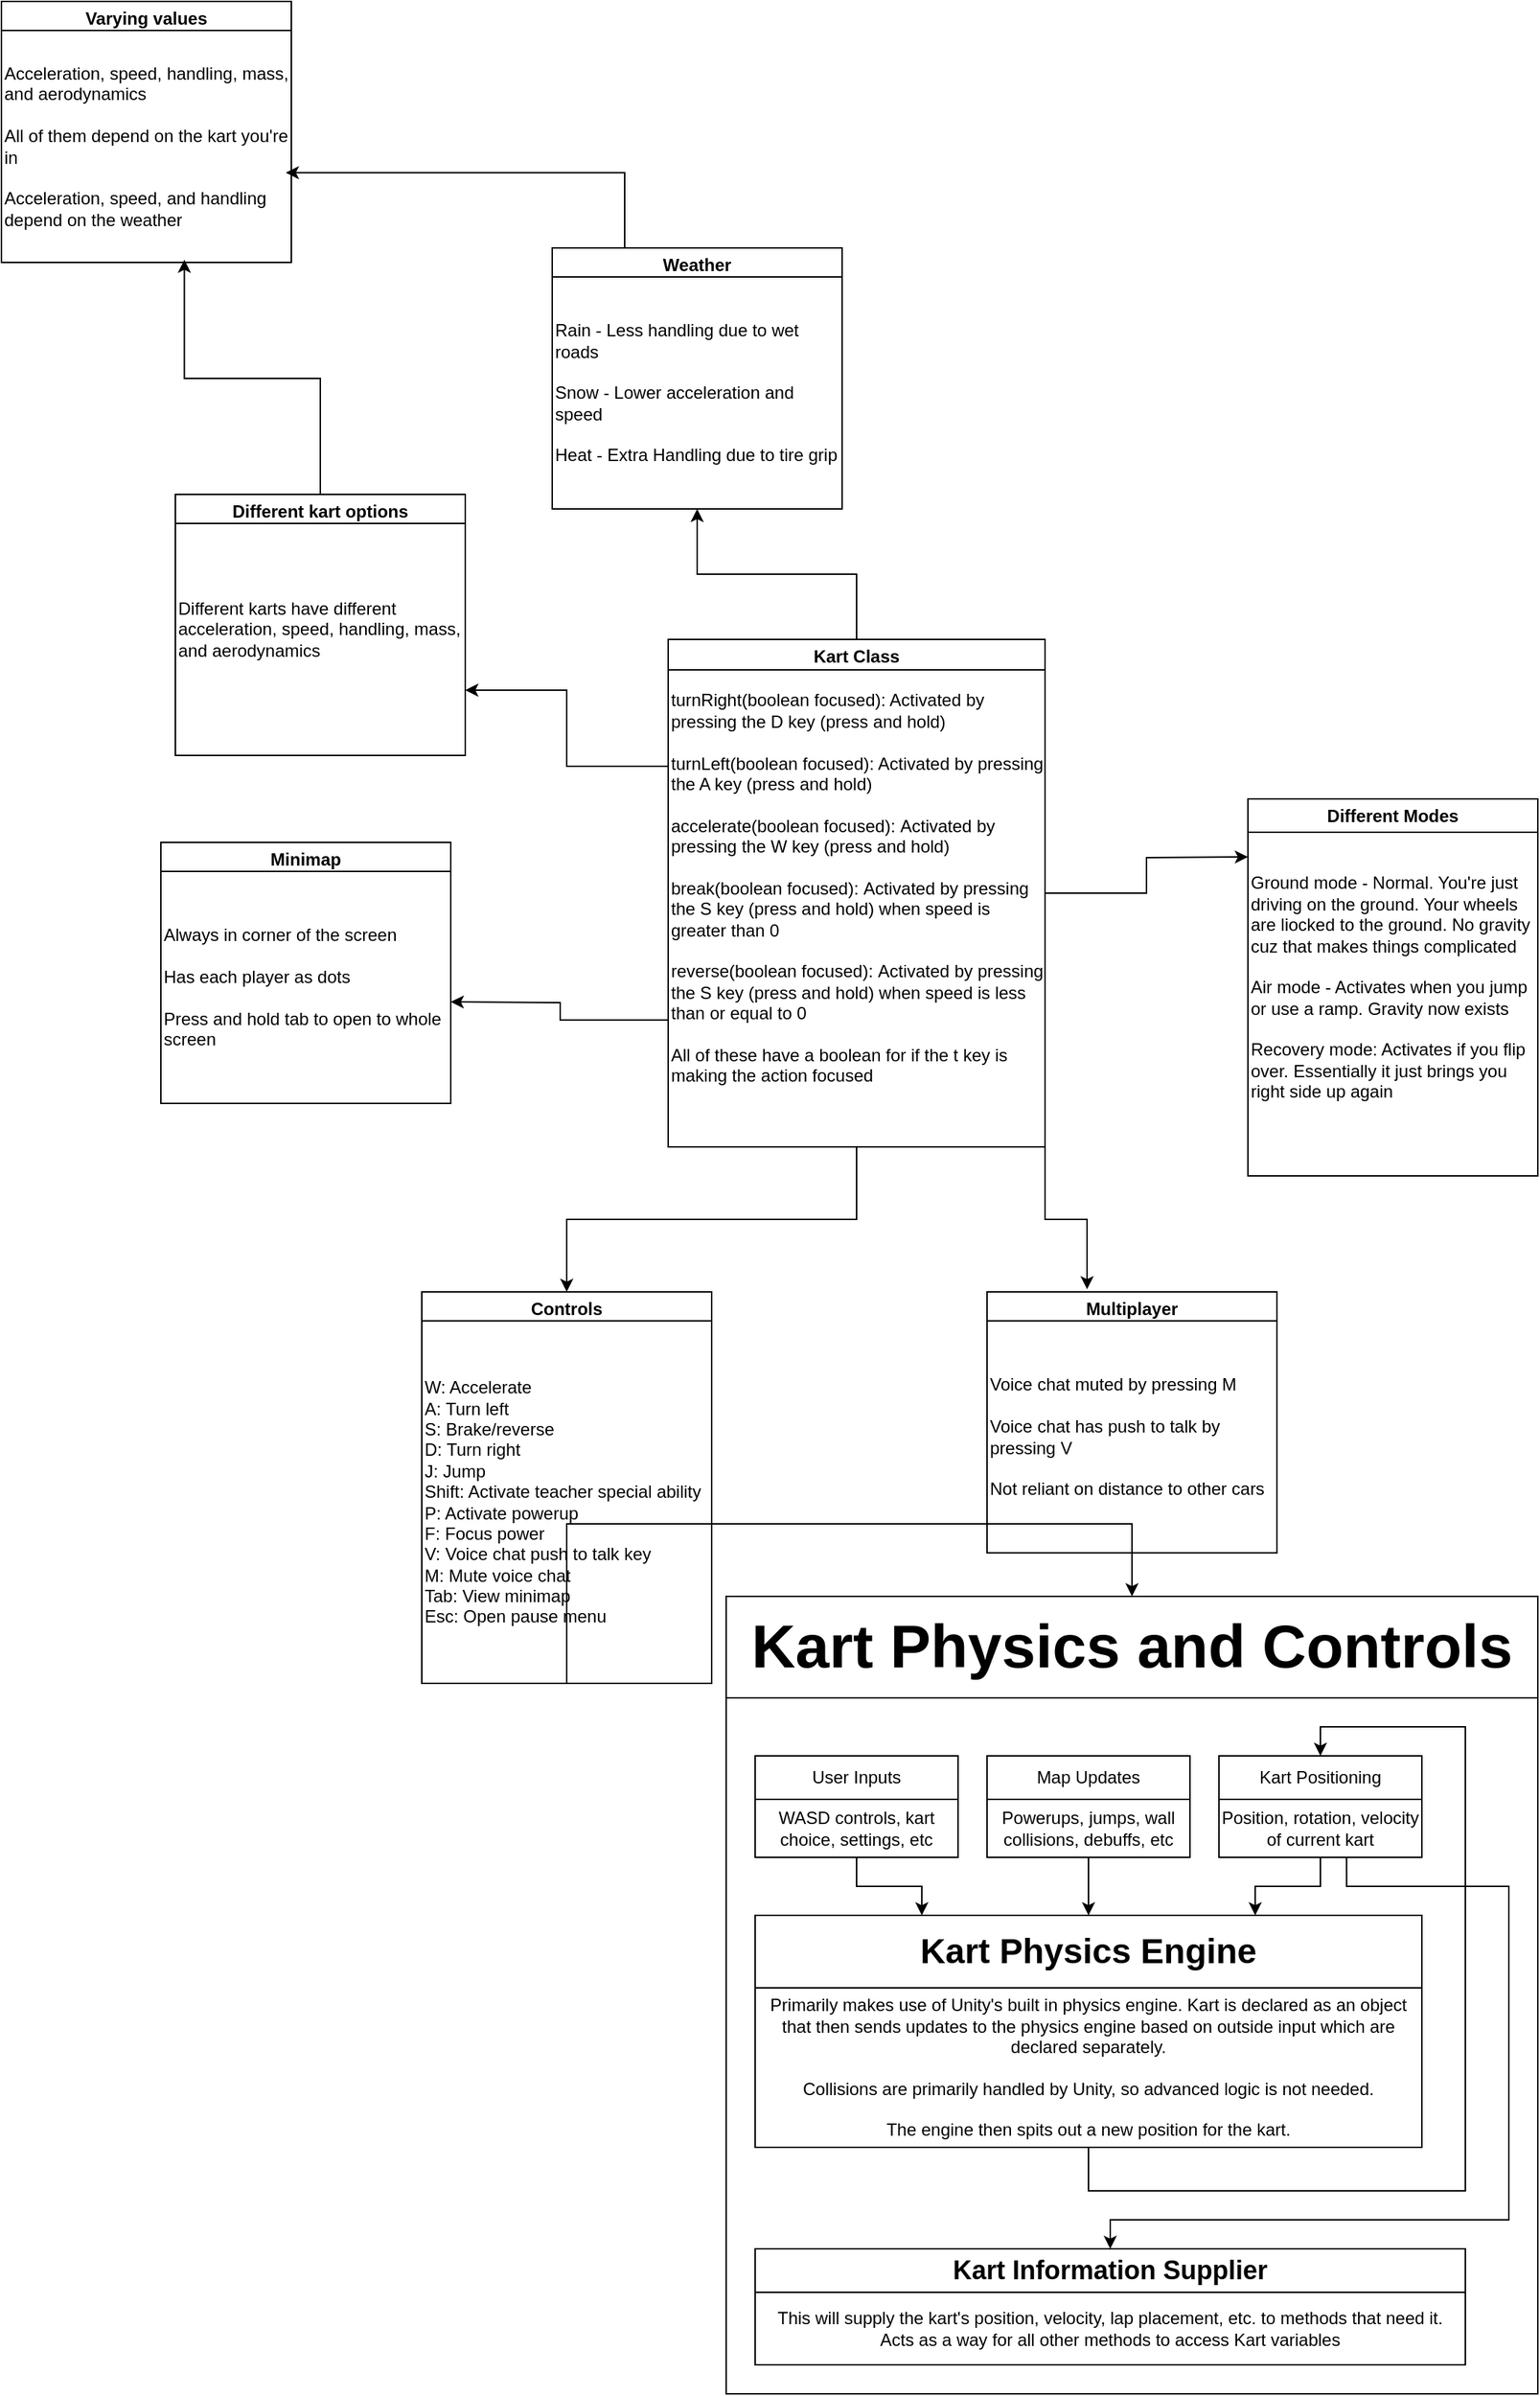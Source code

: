 <mxfile version="26.2.15">
  <diagram name="Page-1" id="STDr1Y2wVP1EUc82jMBQ">
    <mxGraphModel dx="2139" dy="1985" grid="1" gridSize="10" guides="1" tooltips="1" connect="1" arrows="1" fold="1" page="1" pageScale="1" pageWidth="850" pageHeight="1100" math="0" shadow="0">
      <root>
        <mxCell id="0" />
        <mxCell id="1" parent="0" />
        
        <!-- Jacob's Documentation Content -->
        <mxCell id="GnrDHG70eU0a4UuBjebs-30" style="edgeStyle=orthogonalEdgeStyle;rounded=0;orthogonalLoop=1;jettySize=auto;html=1;exitX=0.5;exitY=1;exitDx=0;exitDy=0;" edge="1" parent="1" source="GnrDHG70eU0a4UuBjebs-1" target="GnrDHG70eU0a4UuBjebs-25">
          <mxGeometry relative="1" as="geometry" />
        </mxCell>
        <mxCell id="GnrDHG70eU0a4UuBjebs-37" style="edgeStyle=orthogonalEdgeStyle;rounded=0;orthogonalLoop=1;jettySize=auto;html=1;exitX=0;exitY=0.25;exitDx=0;exitDy=0;entryX=1;entryY=0.75;entryDx=0;entryDy=0;" edge="1" parent="1" source="GnrDHG70eU0a4UuBjebs-1" target="GnrDHG70eU0a4UuBjebs-33">
          <mxGeometry relative="1" as="geometry" />
        </mxCell>
        <mxCell id="GnrDHG70eU0a4UuBjebs-38" style="edgeStyle=orthogonalEdgeStyle;rounded=0;orthogonalLoop=1;jettySize=auto;html=1;exitX=0.5;exitY=0;exitDx=0;exitDy=0;" edge="1" parent="1" source="GnrDHG70eU0a4UuBjebs-1" target="GnrDHG70eU0a4UuBjebs-36">
          <mxGeometry relative="1" as="geometry">
            <mxPoint x="140" y="-40" as="targetPoint" />
          </mxGeometry>
        </mxCell>
        <mxCell id="GnrDHG70eU0a4UuBjebs-45" style="edgeStyle=orthogonalEdgeStyle;rounded=0;orthogonalLoop=1;jettySize=auto;html=1;exitX=0;exitY=0.75;exitDx=0;exitDy=0;" edge="1" parent="1" source="GnrDHG70eU0a4UuBjebs-1">
          <mxGeometry relative="1" as="geometry">
            <mxPoint x="-90" y="290" as="targetPoint" />
          </mxGeometry>
        </mxCell>
        <mxCell id="GnrDHG70eU0a4UuBjebs-48" style="edgeStyle=orthogonalEdgeStyle;rounded=0;orthogonalLoop=1;jettySize=auto;html=1;exitX=1;exitY=0.5;exitDx=0;exitDy=0;" edge="1" parent="1" source="GnrDHG70eU0a4UuBjebs-1">
          <mxGeometry relative="1" as="geometry">
            <mxPoint x="460" y="190" as="targetPoint" />
          </mxGeometry>
        </mxCell>
        <mxCell id="GnrDHG70eU0a4UuBjebs-1" value="Kart Class" style="swimlane;whiteSpace=wrap;html=1;" vertex="1" parent="1">
          <mxGeometry x="60" y="40" width="260" height="350" as="geometry" />
        </mxCell>
        <mxCell id="GnrDHG70eU0a4UuBjebs-4" value="turnRight(boolean focused): Activated by pressing the D&lt;span style=&quot;background-color: transparent; color: light-dark(rgb(0, 0, 0), rgb(255, 255, 255));&quot;&gt;&amp;nbsp;key (press and hold)&lt;/span&gt;&lt;div&gt;&lt;br&gt;&lt;div&gt;&lt;div&gt;turnLeft(&lt;span style=&quot;background-color: transparent; color: light-dark(rgb(0, 0, 0), rgb(255, 255, 255));&quot;&gt;boolean focused&lt;/span&gt;&lt;span style=&quot;background-color: transparent; color: light-dark(rgb(0, 0, 0), rgb(255, 255, 255));&quot;&gt;): Activated by pressing the A key (press and hold)&lt;/span&gt;&lt;/div&gt;&lt;div&gt;&lt;br&gt;&lt;div&gt;accelerate(&lt;span style=&quot;background-color: transparent; color: light-dark(rgb(0, 0, 0), rgb(255, 255, 255));&quot;&gt;boolean focused&lt;/span&gt;&lt;span style=&quot;background-color: transparent; color: light-dark(rgb(0, 0, 0), rgb(255, 255, 255));&quot;&gt;):&amp;nbsp;&lt;/span&gt;&lt;span style=&quot;background-color: transparent; color: light-dark(rgb(0, 0, 0), rgb(255, 255, 255));&quot;&gt;Activated by pressing the W key (press and hold)&lt;/span&gt;&lt;/div&gt;&lt;div&gt;&lt;span style=&quot;background-color: transparent; color: light-dark(rgb(0, 0, 0), rgb(255, 255, 255));&quot;&gt;&lt;br&gt;&lt;/span&gt;&lt;/div&gt;&lt;div&gt;break(&lt;span style=&quot;background-color: transparent; color: light-dark(rgb(0, 0, 0), rgb(255, 255, 255));&quot;&gt;boolean focused&lt;/span&gt;&lt;span style=&quot;background-color: transparent; color: light-dark(rgb(0, 0, 0), rgb(255, 255, 255));&quot;&gt;):&amp;nbsp;&lt;/span&gt;&lt;span style=&quot;background-color: transparent; color: light-dark(rgb(0, 0, 0), rgb(255, 255, 255));&quot;&gt;Activated by pressing the S key (press and hold) when speed is greater than 0&lt;/span&gt;&lt;/div&gt;&lt;div&gt;&lt;span style=&quot;background-color: transparent; color: light-dark(rgb(0, 0, 0), rgb(255, 255, 255));&quot;&gt;&lt;br&gt;&lt;/span&gt;&lt;/div&gt;&lt;div&gt;reverse(boolean focused):&amp;nbsp;&lt;span style=&quot;background-color: transparent; color: light-dark(rgb(0, 0, 0), rgb(255, 255, 255));&quot;&gt;Activated by pressing the S key (press and hold) when speed is less than or equal to 0&lt;/span&gt;&lt;/div&gt;&lt;div&gt;&lt;span style=&quot;background-color: transparent; color: light-dark(rgb(0, 0, 0), rgb(255, 255, 255));&quot;&gt;&lt;br&gt;&lt;/span&gt;&lt;/div&gt;&lt;div&gt;&lt;span style=&quot;background-color: transparent; color: light-dark(rgb(0, 0, 0), rgb(255, 255, 255));&quot;&gt;All of these have a boolean for if the t key is making the action focused&lt;/span&gt;&lt;/div&gt;&lt;div&gt;&lt;span style=&quot;background-color: transparent; color: light-dark(rgb(0, 0, 0), rgb(255, 255, 255));&quot;&gt;&lt;span style=&quot;white-space: pre;&quot;&gt;&#x9;&lt;/span&gt;&lt;br&gt;&lt;/span&gt;&lt;/div&gt;&lt;div&gt;&lt;br&gt;&lt;/div&gt;&lt;/div&gt;&lt;/div&gt;&lt;/div&gt;" style="rounded=0;whiteSpace=wrap;html=1;align=left;" vertex="1" parent="GnrDHG70eU0a4UuBjebs-1">
          <mxGeometry y="21" width="260" height="329" as="geometry" />
        </mxCell>
        <mxCell id="GnrDHG70eU0a4UuBjebs-17" value="Ground mode - Normal. You&#39;re just driving on the ground. Your wheels are liocked to the ground. No gravity cuz that makes things complicated&lt;div&gt;&lt;br&gt;&lt;/div&gt;&lt;div&gt;Air mode - Activates when you jump or use a ramp. Gravity now exists&lt;/div&gt;&lt;div&gt;&lt;br&gt;&lt;/div&gt;&lt;div&gt;Recovery mode: Activates if you flip over. Essentially it just brings you right side up again&lt;/div&gt;" style="rounded=0;whiteSpace=wrap;html=1;align=left;" vertex="1" parent="1">
          <mxGeometry x="460" y="150" width="200" height="260" as="geometry" />
        </mxCell>
        <mxCell id="GnrDHG70eU0a4UuBjebs-19" value="Different Modes" style="swimlane;whiteSpace=wrap;html=1;" vertex="1" parent="1">
          <mxGeometry x="460" y="150" width="200" height="260" as="geometry" />
        </mxCell>
        <mxCell id="GnrDHG70eU0a4UuBjebs-21" value="Multiplayer" style="swimlane;whiteSpace=wrap;html=1;" vertex="1" parent="1">
          <mxGeometry x="280" y="490" width="200" height="180" as="geometry" />
        </mxCell>
        <mxCell id="GnrDHG70eU0a4UuBjebs-20" value="Voice chat muted by pressing M&lt;div&gt;&lt;br&gt;&lt;/div&gt;&lt;div&gt;Voice chat has push to talk by pressing V&lt;/div&gt;&lt;div&gt;&lt;br&gt;&lt;/div&gt;&lt;div&gt;Not reliant on distance to other cars&lt;/div&gt;" style="rounded=0;whiteSpace=wrap;html=1;align=left;" vertex="1" parent="GnrDHG70eU0a4UuBjebs-21">
          <mxGeometry y="20" width="200" height="160" as="geometry" />
        </mxCell>
        <mxCell id="GnrDHG70eU0a4UuBjebs-23" value="Varying values" style="swimlane;whiteSpace=wrap;html=1;" vertex="1" parent="1">
          <mxGeometry x="-400" y="-400" width="200" height="180" as="geometry" />
        </mxCell>
        <mxCell id="GnrDHG70eU0a4UuBjebs-22" value="Acceleration, speed, handling, mass, and aerodynamics&lt;div&gt;&lt;br&gt;&lt;/div&gt;&lt;div&gt;All of them depend on the kart you&#39;re in&lt;/div&gt;&lt;div&gt;&lt;br&gt;&lt;/div&gt;&lt;div&gt;Acceleration, speed, and handling depend on the weather&lt;/div&gt;" style="rounded=0;whiteSpace=wrap;html=1;align=left;" vertex="1" parent="GnrDHG70eU0a4UuBjebs-23">
          <mxGeometry y="20" width="200" height="160" as="geometry" />
        </mxCell>
        <mxCell id="GnrDHG70eU0a4UuBjebs-25" value="Controls" style="swimlane;whiteSpace=wrap;html=1;" vertex="1" parent="1">
          <mxGeometry x="-110" y="490" width="200" height="270" as="geometry" />
        </mxCell>
        <mxCell id="GnrDHG70eU0a4UuBjebs-24" value="W: Accelerate&lt;div&gt;A: Turn left&lt;/div&gt;&lt;div&gt;S: Brake/reverse&lt;/div&gt;&lt;div&gt;D: Turn right&lt;/div&gt;&lt;div&gt;J: Jump&lt;/div&gt;&lt;div&gt;Shift: Activate teacher special ability&lt;/div&gt;&lt;div&gt;P: Activate powerup&lt;/div&gt;&lt;div&gt;F: Focus power&lt;/div&gt;&lt;div&gt;V: Voice chat push to talk key&lt;/div&gt;&lt;div&gt;M: Mute voice chat&lt;/div&gt;&lt;div&gt;Tab: View minimap&lt;/div&gt;&lt;div&gt;Esc: Open pause menu&lt;/div&gt;" style="rounded=0;whiteSpace=wrap;html=1;align=left;" vertex="1" parent="GnrDHG70eU0a4UuBjebs-25">
          <mxGeometry y="20" width="200" height="250" as="geometry" />
        </mxCell>
        <mxCell id="GnrDHG70eU0a4UuBjebs-33" value="Different kart options" style="swimlane;whiteSpace=wrap;html=1;" vertex="1" parent="1">
          <mxGeometry x="-280" y="-60" width="200" height="180" as="geometry" />
        </mxCell>
        <mxCell id="GnrDHG70eU0a4UuBjebs-34" value="Different karts have different acceleration, speed, handling, mass, and aerodynamics&lt;div&gt;&lt;br&gt;&lt;/div&gt;" style="rounded=0;whiteSpace=wrap;html=1;align=left;" vertex="1" parent="GnrDHG70eU0a4UuBjebs-33">
          <mxGeometry y="20" width="200" height="160" as="geometry" />
        </mxCell>
        <mxCell id="GnrDHG70eU0a4UuBjebs-35" value="Weather" style="swimlane;whiteSpace=wrap;html=1;" vertex="1" parent="1">
          <mxGeometry x="-20" y="-230" width="200" height="180" as="geometry" />
        </mxCell>
        <mxCell id="GnrDHG70eU0a4UuBjebs-36" value="Rai&lt;span style=&quot;background-color: transparent; color: light-dark(rgb(0, 0, 0), rgb(255, 255, 255));&quot;&gt;n - Less handling due to wet roads&lt;/span&gt;&lt;div&gt;&lt;br&gt;&lt;div&gt;&lt;div&gt;Snow - Lower acceleration and speed&lt;/div&gt;&lt;div&gt;&lt;br&gt;&lt;/div&gt;&lt;div&gt;Heat - Extra Handling due to tire grip&lt;/div&gt;&lt;/div&gt;&lt;/div&gt;" style="rounded=0;whiteSpace=wrap;html=1;align=left;" vertex="1" parent="GnrDHG70eU0a4UuBjebs-35">
          <mxGeometry y="20" width="200" height="160" as="geometry" />
        </mxCell>
        <mxCell id="GnrDHG70eU0a4UuBjebs-39" value="Minimap" style="swimlane;whiteSpace=wrap;html=1;" vertex="1" parent="1">
          <mxGeometry x="-290" y="180" width="200" height="180" as="geometry" />
        </mxCell>
        <mxCell id="GnrDHG70eU0a4UuBjebs-40" value="Always in corner of the screen&lt;div&gt;&lt;br&gt;&lt;/div&gt;&lt;div&gt;Has each player as dots&lt;br&gt;&lt;div&gt;&lt;br&gt;&lt;/div&gt;&lt;div&gt;Press and hold tab to open to whole screen&lt;/div&gt;&lt;/div&gt;" style="rounded=0;whiteSpace=wrap;html=1;align=left;" vertex="1" parent="GnrDHG70eU0a4UuBjebs-39">
          <mxGeometry y="20" width="200" height="160" as="geometry" />
        </mxCell>
        <mxCell id="GnrDHG70eU0a4UuBjebs-41" style="edgeStyle=orthogonalEdgeStyle;rounded=0;orthogonalLoop=1;jettySize=auto;html=1;exitX=0.5;exitY=0;exitDx=0;exitDy=0;entryX=0.631;entryY=0.988;entryDx=0;entryDy=0;entryPerimeter=0;" edge="1" parent="1" source="GnrDHG70eU0a4UuBjebs-33" target="GnrDHG70eU0a4UuBjebs-22">
          <mxGeometry relative="1" as="geometry" />
        </mxCell>
        <mxCell id="GnrDHG70eU0a4UuBjebs-42" style="edgeStyle=orthogonalEdgeStyle;rounded=0;orthogonalLoop=1;jettySize=auto;html=1;exitX=0.25;exitY=0;exitDx=0;exitDy=0;entryX=0.981;entryY=0.613;entryDx=0;entryDy=0;entryPerimeter=0;" edge="1" parent="1" source="GnrDHG70eU0a4UuBjebs-35" target="GnrDHG70eU0a4UuBjebs-22">
          <mxGeometry relative="1" as="geometry" />
        </mxCell>
        <mxCell id="GnrDHG70eU0a4UuBjebs-47" style="edgeStyle=orthogonalEdgeStyle;rounded=0;orthogonalLoop=1;jettySize=auto;html=1;exitX=1;exitY=1;exitDx=0;exitDy=0;entryX=0.345;entryY=-0.01;entryDx=0;entryDy=0;entryPerimeter=0;" edge="1" parent="1" source="GnrDHG70eU0a4UuBjebs-1" target="GnrDHG70eU0a4UuBjebs-21">
          <mxGeometry relative="1" as="geometry" />
        </mxCell>

        <!-- Milo's Kart Physics and Controls Content -->
        <mxCell id="d4R0EBCkEg1dRWe-Izaa-32" value="" style="group" vertex="1" connectable="0" parent="1">
          <mxGeometry x="100" y="700" width="560" height="550" as="geometry" />
        </mxCell>
        <mxCell id="d4R0EBCkEg1dRWe-Izaa-23" value="" style="rounded=0;whiteSpace=wrap;html=1;" vertex="1" parent="d4R0EBCkEg1dRWe-Izaa-32">
          <mxGeometry y="70" width="560" height="480" as="geometry" />
        </mxCell>
        <mxCell id="d4R0EBCkEg1dRWe-Izaa-27" style="edgeStyle=orthogonalEdgeStyle;rounded=0;orthogonalLoop=1;jettySize=auto;html=1;exitX=0.629;exitY=0.975;exitDx=0;exitDy=0;entryX=0.5;entryY=0;entryDx=0;entryDy=0;fillColor=light-dark(transparent,#66B2FF);strokeColor=light-dark(#000000,#0000CC);exitPerimeter=0;" edge="1" parent="d4R0EBCkEg1dRWe-Izaa-32" source="d4R0EBCkEg1dRWe-Izaa-7" target="d4R0EBCkEg1dRWe-Izaa-25">
          <mxGeometry relative="1" as="geometry">
            <Array as="points">
              <mxPoint x="428" y="200" />
              <mxPoint x="540" y="200" />
              <mxPoint x="540" y="430" />
              <mxPoint x="265" y="430" />
            </Array>
          </mxGeometry>
        </mxCell>
        <mxCell id="d4R0EBCkEg1dRWe-Izaa-25" value="&lt;b&gt;&lt;font style=&quot;font-size: 18px;&quot;&gt;Kart Information Supplier&lt;/font&gt;&lt;/b&gt;" style="rounded=0;whiteSpace=wrap;html=1;strokeColor=light-dark(#000000,#0000CC);" vertex="1" parent="d4R0EBCkEg1dRWe-Izaa-32">
          <mxGeometry x="20" y="450" width="490" height="30" as="geometry" />
        </mxCell>
        <mxCell id="d4R0EBCkEg1dRWe-Izaa-28" value="" style="group" vertex="1" connectable="0" parent="d4R0EBCkEg1dRWe-Izaa-32">
          <mxGeometry x="20" y="450" width="490" height="80" as="geometry" />
        </mxCell>
        <mxCell id="d4R0EBCkEg1dRWe-Izaa-26" value="" style="group;strokeColor=light-dark(#000000,#0000CC);container=0;" vertex="1" connectable="0" parent="d4R0EBCkEg1dRWe-Izaa-28">
          <mxGeometry width="490" height="80" as="geometry" />
        </mxCell>
        <mxCell id="d4R0EBCkEg1dRWe-Izaa-24" value="This will supply the kart&#39;s position, velocity, lap placement, etc. to methods that need it.&lt;div&gt;Acts as a way for all other methods to access Kart variables&lt;/div&gt;" style="rounded=0;whiteSpace=wrap;html=1;strokeColor=light-dark(#000000,#0000CC);" vertex="1" parent="d4R0EBCkEg1dRWe-Izaa-28">
          <mxGeometry y="30" width="490" height="50" as="geometry" />
        </mxCell>
        <mxCell id="d4R0EBCkEg1dRWe-Izaa-6" value="" style="group;strokeColor=light-dark(transparent,#FF0000);container=0;" vertex="1" connectable="0" parent="d4R0EBCkEg1dRWe-Izaa-32">
          <mxGeometry x="340" y="110" width="140" height="70" as="geometry" />
        </mxCell>
        <mxCell id="d4R0EBCkEg1dRWe-Izaa-16" value="&lt;b&gt;&lt;font style=&quot;font-size: 24px;&quot;&gt;Kart Physics Engine&lt;/font&gt;&lt;/b&gt;" style="rounded=0;whiteSpace=wrap;html=1;strokeColor=light-dark(#000000,#FFFF00);" vertex="1" parent="d4R0EBCkEg1dRWe-Izaa-32">
          <mxGeometry x="20" y="220" width="460" height="50" as="geometry" />
        </mxCell>
        <mxCell id="d4R0EBCkEg1dRWe-Izaa-17" style="rounded=0;orthogonalLoop=1;jettySize=auto;html=1;exitX=0.5;exitY=1;exitDx=0;exitDy=0;entryX=0.25;entryY=0;entryDx=0;entryDy=0;edgeStyle=orthogonalEdgeStyle;fillColor=light-dark(#000000,#FF8000);strokeColor=light-dark(#000000,#FF8000);" edge="1" parent="d4R0EBCkEg1dRWe-Izaa-32" source="d4R0EBCkEg1dRWe-Izaa-2" target="d4R0EBCkEg1dRWe-Izaa-16">
          <mxGeometry relative="1" as="geometry" />
        </mxCell>
        <mxCell id="d4R0EBCkEg1dRWe-Izaa-21" style="edgeStyle=orthogonalEdgeStyle;rounded=0;orthogonalLoop=1;jettySize=auto;html=1;exitX=0.5;exitY=1;exitDx=0;exitDy=0;entryX=0.5;entryY=0;entryDx=0;entryDy=0;fillColor=light-dark(#000000,#FFFF00);strokeColor=light-dark(#000000,#FFFF00);" edge="1" parent="d4R0EBCkEg1dRWe-Izaa-32" source="d4R0EBCkEg1dRWe-Izaa-20" target="d4R0EBCkEg1dRWe-Izaa-8">
          <mxGeometry relative="1" as="geometry">
            <Array as="points">
              <mxPoint x="250" y="410" />
              <mxPoint x="510" y="410" />
              <mxPoint x="510" y="90" />
              <mxPoint x="410" y="90" />
            </Array>
          </mxGeometry>
        </mxCell>
        <mxCell id="d4R0EBCkEg1dRWe-Izaa-20" value="Primarily makes use of Unity&#39;s built in physics engine. Kart is declared as an object that then sends updates to the physics engine based on outside input which are declared separately.&lt;br&gt;&lt;br&gt;Collisions are primarily handled by Unity, so advanced logic is not needed.&lt;div&gt;&lt;br&gt;&lt;/div&gt;&lt;div&gt;The engine then spits out a new position for the kart.&lt;/div&gt;" style="rounded=0;whiteSpace=wrap;html=1;strokeColor=light-dark(#000000,#FFFF00);" vertex="1" parent="d4R0EBCkEg1dRWe-Izaa-32">
          <mxGeometry x="20" y="270" width="460" height="110" as="geometry" />
        </mxCell>
        <mxCell id="d4R0EBCkEg1dRWe-Izaa-2" value="WASD controls, kart choice, settings, etc" style="rounded=0;whiteSpace=wrap;html=1;strokeColor=light-dark(#000000,#FF8000);" vertex="1" parent="d4R0EBCkEg1dRWe-Izaa-32">
          <mxGeometry x="20" y="140" width="140" height="40" as="geometry" />
        </mxCell>
        <mxCell id="d4R0EBCkEg1dRWe-Izaa-3" value="User Inputs" style="rounded=0;whiteSpace=wrap;html=1;strokeColor=light-dark(#000000,#FF8000);" vertex="1" parent="d4R0EBCkEg1dRWe-Izaa-32">
          <mxGeometry x="20" y="110" width="140" height="30" as="geometry" />
        </mxCell>
        <mxCell id="d4R0EBCkEg1dRWe-Izaa-29" value="" style="group" vertex="1" connectable="0" parent="d4R0EBCkEg1dRWe-Izaa-32">
          <mxGeometry x="340" y="110" width="140" height="70" as="geometry" />
        </mxCell>
        <mxCell id="d4R0EBCkEg1dRWe-Izaa-7" value="Position, rotation, velocity of current kart" style="rounded=0;whiteSpace=wrap;html=1;strokeColor=light-dark(#000000,#FF0000);" vertex="1" parent="d4R0EBCkEg1dRWe-Izaa-29">
          <mxGeometry y="30" width="140" height="40" as="geometry" />
        </mxCell>
        <mxCell id="d4R0EBCkEg1dRWe-Izaa-8" value="Kart Positioning" style="rounded=0;whiteSpace=wrap;html=1;strokeColor=light-dark(#000000,#FF0000);" vertex="1" parent="d4R0EBCkEg1dRWe-Izaa-29">
          <mxGeometry width="140" height="30" as="geometry" />
        </mxCell>
        <mxCell id="d4R0EBCkEg1dRWe-Izaa-30" value="" style="group" vertex="1" connectable="0" parent="d4R0EBCkEg1dRWe-Izaa-32">
          <mxGeometry x="180" y="110" width="140" height="70" as="geometry" />
        </mxCell>
        <mxCell id="d4R0EBCkEg1dRWe-Izaa-10" value="Powerups, jumps, wall collisions, debuffs, etc" style="rounded=0;whiteSpace=wrap;html=1;strokeColor=light-dark(#000000,#00CC00);" vertex="1" parent="d4R0EBCkEg1dRWe-Izaa-30">
          <mxGeometry y="30" width="140" height="40" as="geometry" />
        </mxCell>
        <mxCell id="d4R0EBCkEg1dRWe-Izaa-11" value="Map Updates" style="rounded=0;whiteSpace=wrap;html=1;strokeColor=light-dark(#000000,#00CC00);" vertex="1" parent="d4R0EBCkEg1dRWe-Izaa-30">
          <mxGeometry width="140" height="30" as="geometry" />
        </mxCell>
        <mxCell id="d4R0EBCkEg1dRWe-Izaa-31" value="&lt;b&gt;&lt;font style=&quot;font-size: 42px;&quot;&gt;Kart Physics and Controls&lt;/font&gt;&lt;/b&gt;" style="rounded=0;whiteSpace=wrap;html=1;" vertex="1" parent="d4R0EBCkEg1dRWe-Izaa-32">
          <mxGeometry width="560" height="70" as="geometry" />
        </mxCell>
        <mxCell id="d4R0EBCkEg1dRWe-Izaa-19" style="edgeStyle=orthogonalEdgeStyle;rounded=0;orthogonalLoop=1;jettySize=auto;html=1;exitX=0.5;exitY=1;exitDx=0;exitDy=0;entryX=0.75;entryY=0;entryDx=0;entryDy=0;strokeColor=light-dark(#000000,#FF0000);" edge="1" parent="d4R0EBCkEg1dRWe-Izaa-32" source="d4R0EBCkEg1dRWe-Izaa-7" target="d4R0EBCkEg1dRWe-Izaa-16">
          <mxGeometry relative="1" as="geometry" />
        </mxCell>
        <mxCell id="d4R0EBCkEg1dRWe-Izaa-18" style="edgeStyle=orthogonalEdgeStyle;rounded=0;orthogonalLoop=1;jettySize=auto;html=1;exitX=0.5;exitY=1;exitDx=0;exitDy=0;entryX=0.5;entryY=0;entryDx=0;entryDy=0;fillColor=light-dark(#000000,#00CC00);strokeColor=light-dark(#000000,#00CC00);" edge="1" parent="d4R0EBCkEg1dRWe-Izaa-32" source="d4R0EBCkEg1dRWe-Izaa-10" target="d4R0EBCkEg1dRWe-Izaa-16">
          <mxGeometry relative="1" as="geometry" />
        </mxCell>
        
        <!-- Connection between Jacob's and Milo's diagrams -->
        <mxCell id="connection-1" style="edgeStyle=orthogonalEdgeStyle;rounded=0;orthogonalLoop=1;jettySize=auto;html=1;exitX=0.5;exitY=1;exitDx=0;exitDy=0;entryX=0.5;entryY=0;entryDx=0;entryDy=0;" edge="1" parent="1" source="GnrDHG70eU0a4UuBjebs-25" target="d4R0EBCkEg1dRWe-Izaa-31">
          <mxGeometry relative="1" as="geometry">
            <Array as="points">
              <mxPoint x="-10" y="650" />
              <mxPoint x="380" y="650" />
            </Array>
          </mxGeometry>
        </mxCell>
      </root>
    </mxGraphModel>
  </diagram>
</mxfile>